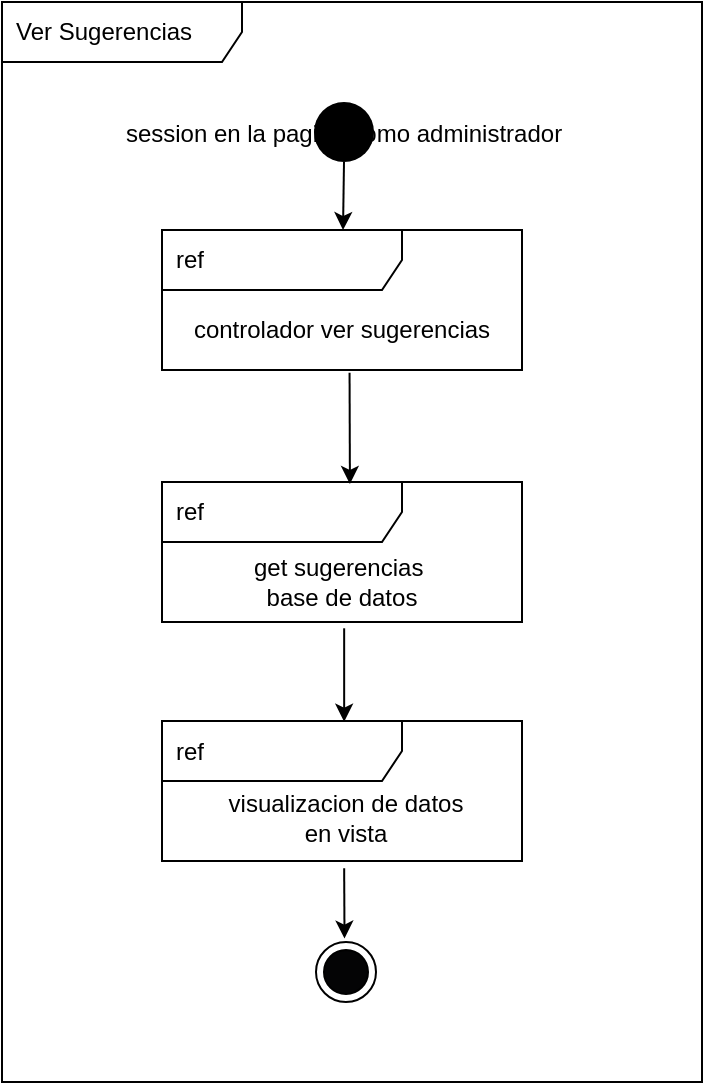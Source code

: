 <mxfile>
    <diagram id="MdQ11BztZAXitx8CIa8p" name="Page-1">
        <mxGraphModel dx="889" dy="656" grid="1" gridSize="10" guides="1" tooltips="1" connect="1" arrows="1" fold="1" page="1" pageScale="1" pageWidth="850" pageHeight="1100" math="0" shadow="0">
            <root>
                <mxCell id="0"/>
                <mxCell id="1" parent="0"/>
                <mxCell id="2" value="Ver Sugerencias" style="shape=umlFrame;whiteSpace=wrap;html=1;width=120;height=30;boundedLbl=1;verticalAlign=middle;align=left;spacingLeft=5;fillColor=default;" vertex="1" parent="1">
                    <mxGeometry x="240" y="50" width="350" height="540" as="geometry"/>
                </mxCell>
                <mxCell id="3" style="edgeStyle=none;html=1;exitX=0.5;exitY=1;exitDx=0;exitDy=0;" edge="1" parent="1" source="4" target="7">
                    <mxGeometry relative="1" as="geometry">
                        <mxPoint x="385" y="129" as="targetPoint"/>
                    </mxGeometry>
                </mxCell>
                <mxCell id="4" value="session en la pagina como administrador" style="ellipse;strokeColor=none;fillColor=#000000;" vertex="1" parent="1">
                    <mxGeometry x="396" y="100" width="30" height="30" as="geometry"/>
                </mxCell>
                <mxCell id="5" value="ref" style="shape=umlFrame;whiteSpace=wrap;html=1;width=120;height=30;boundedLbl=1;verticalAlign=middle;align=left;spacingLeft=5;" vertex="1" parent="1">
                    <mxGeometry x="320" y="409.5" width="180" height="70" as="geometry"/>
                </mxCell>
                <mxCell id="6" value="visualizacion de datos&lt;br&gt;en vista" style="text;html=1;strokeColor=none;fillColor=none;align=center;verticalAlign=middle;whiteSpace=wrap;rounded=0;" vertex="1" parent="1">
                    <mxGeometry x="332" y="443" width="160" height="30" as="geometry"/>
                </mxCell>
                <mxCell id="7" value="ref" style="shape=umlFrame;whiteSpace=wrap;html=1;width=120;height=30;boundedLbl=1;verticalAlign=middle;align=left;spacingLeft=5;" vertex="1" parent="1">
                    <mxGeometry x="320" y="164" width="180" height="70" as="geometry"/>
                </mxCell>
                <mxCell id="8" value="controlador ver sugerencias" style="text;html=1;strokeColor=none;fillColor=none;align=center;verticalAlign=middle;whiteSpace=wrap;rounded=0;" vertex="1" parent="1">
                    <mxGeometry x="330" y="199" width="160" height="30" as="geometry"/>
                </mxCell>
                <mxCell id="11" value="ref" style="shape=umlFrame;whiteSpace=wrap;html=1;width=120;height=30;boundedLbl=1;verticalAlign=middle;align=left;spacingLeft=5;" vertex="1" parent="1">
                    <mxGeometry x="320" y="290" width="180" height="70" as="geometry"/>
                </mxCell>
                <mxCell id="12" value="get sugerencias&amp;nbsp;&lt;br&gt;base de datos" style="text;html=1;strokeColor=none;fillColor=none;align=center;verticalAlign=middle;whiteSpace=wrap;rounded=0;" vertex="1" parent="1">
                    <mxGeometry x="330" y="325" width="160" height="30" as="geometry"/>
                </mxCell>
                <mxCell id="23" value="" style="ellipse;html=1;shape=endState;strokeColor=#000000;fillColor=#040405;" vertex="1" parent="1">
                    <mxGeometry x="397" y="520" width="30" height="30" as="geometry"/>
                </mxCell>
                <mxCell id="24" value="" style="endArrow=classic;html=1;entryX=0.475;entryY=-0.057;entryDx=0;entryDy=0;entryPerimeter=0;exitX=0.506;exitY=1.052;exitDx=0;exitDy=0;exitPerimeter=0;" edge="1" parent="1" source="5" target="23">
                    <mxGeometry width="50" height="50" relative="1" as="geometry">
                        <mxPoint x="424.46" y="709.65" as="sourcePoint"/>
                        <mxPoint x="435" y="699" as="targetPoint"/>
                    </mxGeometry>
                </mxCell>
                <mxCell id="25" value="" style="endArrow=classic;html=1;exitX=0.521;exitY=1.02;exitDx=0;exitDy=0;exitPerimeter=0;entryX=0.522;entryY=0.014;entryDx=0;entryDy=0;entryPerimeter=0;" edge="1" parent="1" source="7" target="11">
                    <mxGeometry width="50" height="50" relative="1" as="geometry">
                        <mxPoint x="400" y="380" as="sourcePoint"/>
                        <mxPoint x="450" y="330" as="targetPoint"/>
                    </mxGeometry>
                </mxCell>
                <mxCell id="26" value="" style="endArrow=classic;html=1;exitX=0.506;exitY=1.045;exitDx=0;exitDy=0;exitPerimeter=0;entryX=0.506;entryY=0.005;entryDx=0;entryDy=0;entryPerimeter=0;" edge="1" parent="1" source="11" target="5">
                    <mxGeometry width="50" height="50" relative="1" as="geometry">
                        <mxPoint x="390" y="310" as="sourcePoint"/>
                        <mxPoint x="440" y="260" as="targetPoint"/>
                    </mxGeometry>
                </mxCell>
            </root>
        </mxGraphModel>
    </diagram>
</mxfile>